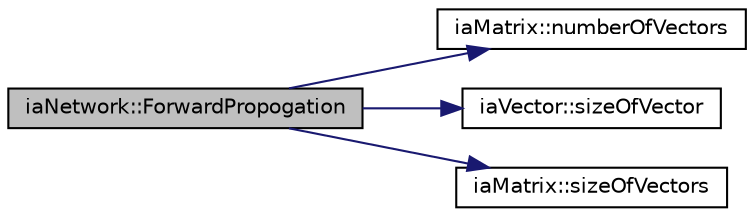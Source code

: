 digraph "iaNetwork::ForwardPropogation"
{
 // LATEX_PDF_SIZE
  edge [fontname="Helvetica",fontsize="10",labelfontname="Helvetica",labelfontsize="10"];
  node [fontname="Helvetica",fontsize="10",shape=record];
  rankdir="LR";
  Node1 [label="iaNetwork::ForwardPropogation",height=0.2,width=0.4,color="black", fillcolor="grey75", style="filled", fontcolor="black",tooltip=" "];
  Node1 -> Node2 [color="midnightblue",fontsize="10",style="solid"];
  Node2 [label="iaMatrix::numberOfVectors",height=0.2,width=0.4,color="black", fillcolor="white", style="filled",URL="$classia_matrix.html#a660da4bfc4021cc0770fcc11da9d972e",tooltip=" "];
  Node1 -> Node3 [color="midnightblue",fontsize="10",style="solid"];
  Node3 [label="iaVector::sizeOfVector",height=0.2,width=0.4,color="black", fillcolor="white", style="filled",URL="$classia_vector.html#a82d20ecd1daa52dc1641bef8a39f84a9",tooltip=" "];
  Node1 -> Node4 [color="midnightblue",fontsize="10",style="solid"];
  Node4 [label="iaMatrix::sizeOfVectors",height=0.2,width=0.4,color="black", fillcolor="white", style="filled",URL="$classia_matrix.html#a1ce3049b06370bd3fc1dcc0d512d592f",tooltip=" "];
}
